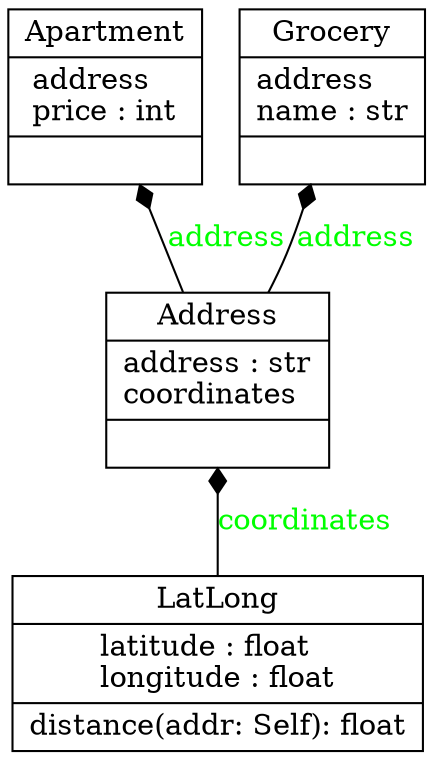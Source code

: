 digraph "classes" {
rankdir=BT
charset="utf-8"
"address.Address" [color="black", fontcolor="black", label=<{Address|address : str<br ALIGN="LEFT"/>coordinates<br ALIGN="LEFT"/>|}>, shape="record", style="solid"];
"address.Apartment" [color="black", fontcolor="black", label=<{Apartment|address<br ALIGN="LEFT"/>price : int<br ALIGN="LEFT"/>|}>, shape="record", style="solid"];
"address.Grocery" [color="black", fontcolor="black", label=<{Grocery|address<br ALIGN="LEFT"/>name : str<br ALIGN="LEFT"/>|}>, shape="record", style="solid"];
"address.LatLong" [color="black", fontcolor="black", label=<{LatLong|latitude : float<br ALIGN="LEFT"/>longitude : float<br ALIGN="LEFT"/>|distance(addr: Self): float<br ALIGN="LEFT"/>}>, shape="record", style="solid"];
"address.Address" -> "address.Apartment" [arrowhead="diamond", arrowtail="none", fontcolor="green", label="address", style="solid"];
"address.Address" -> "address.Grocery" [arrowhead="diamond", arrowtail="none", fontcolor="green", label="address", style="solid"];
"address.LatLong" -> "address.Address" [arrowhead="diamond", arrowtail="none", fontcolor="green", label="coordinates", style="solid"];
}

